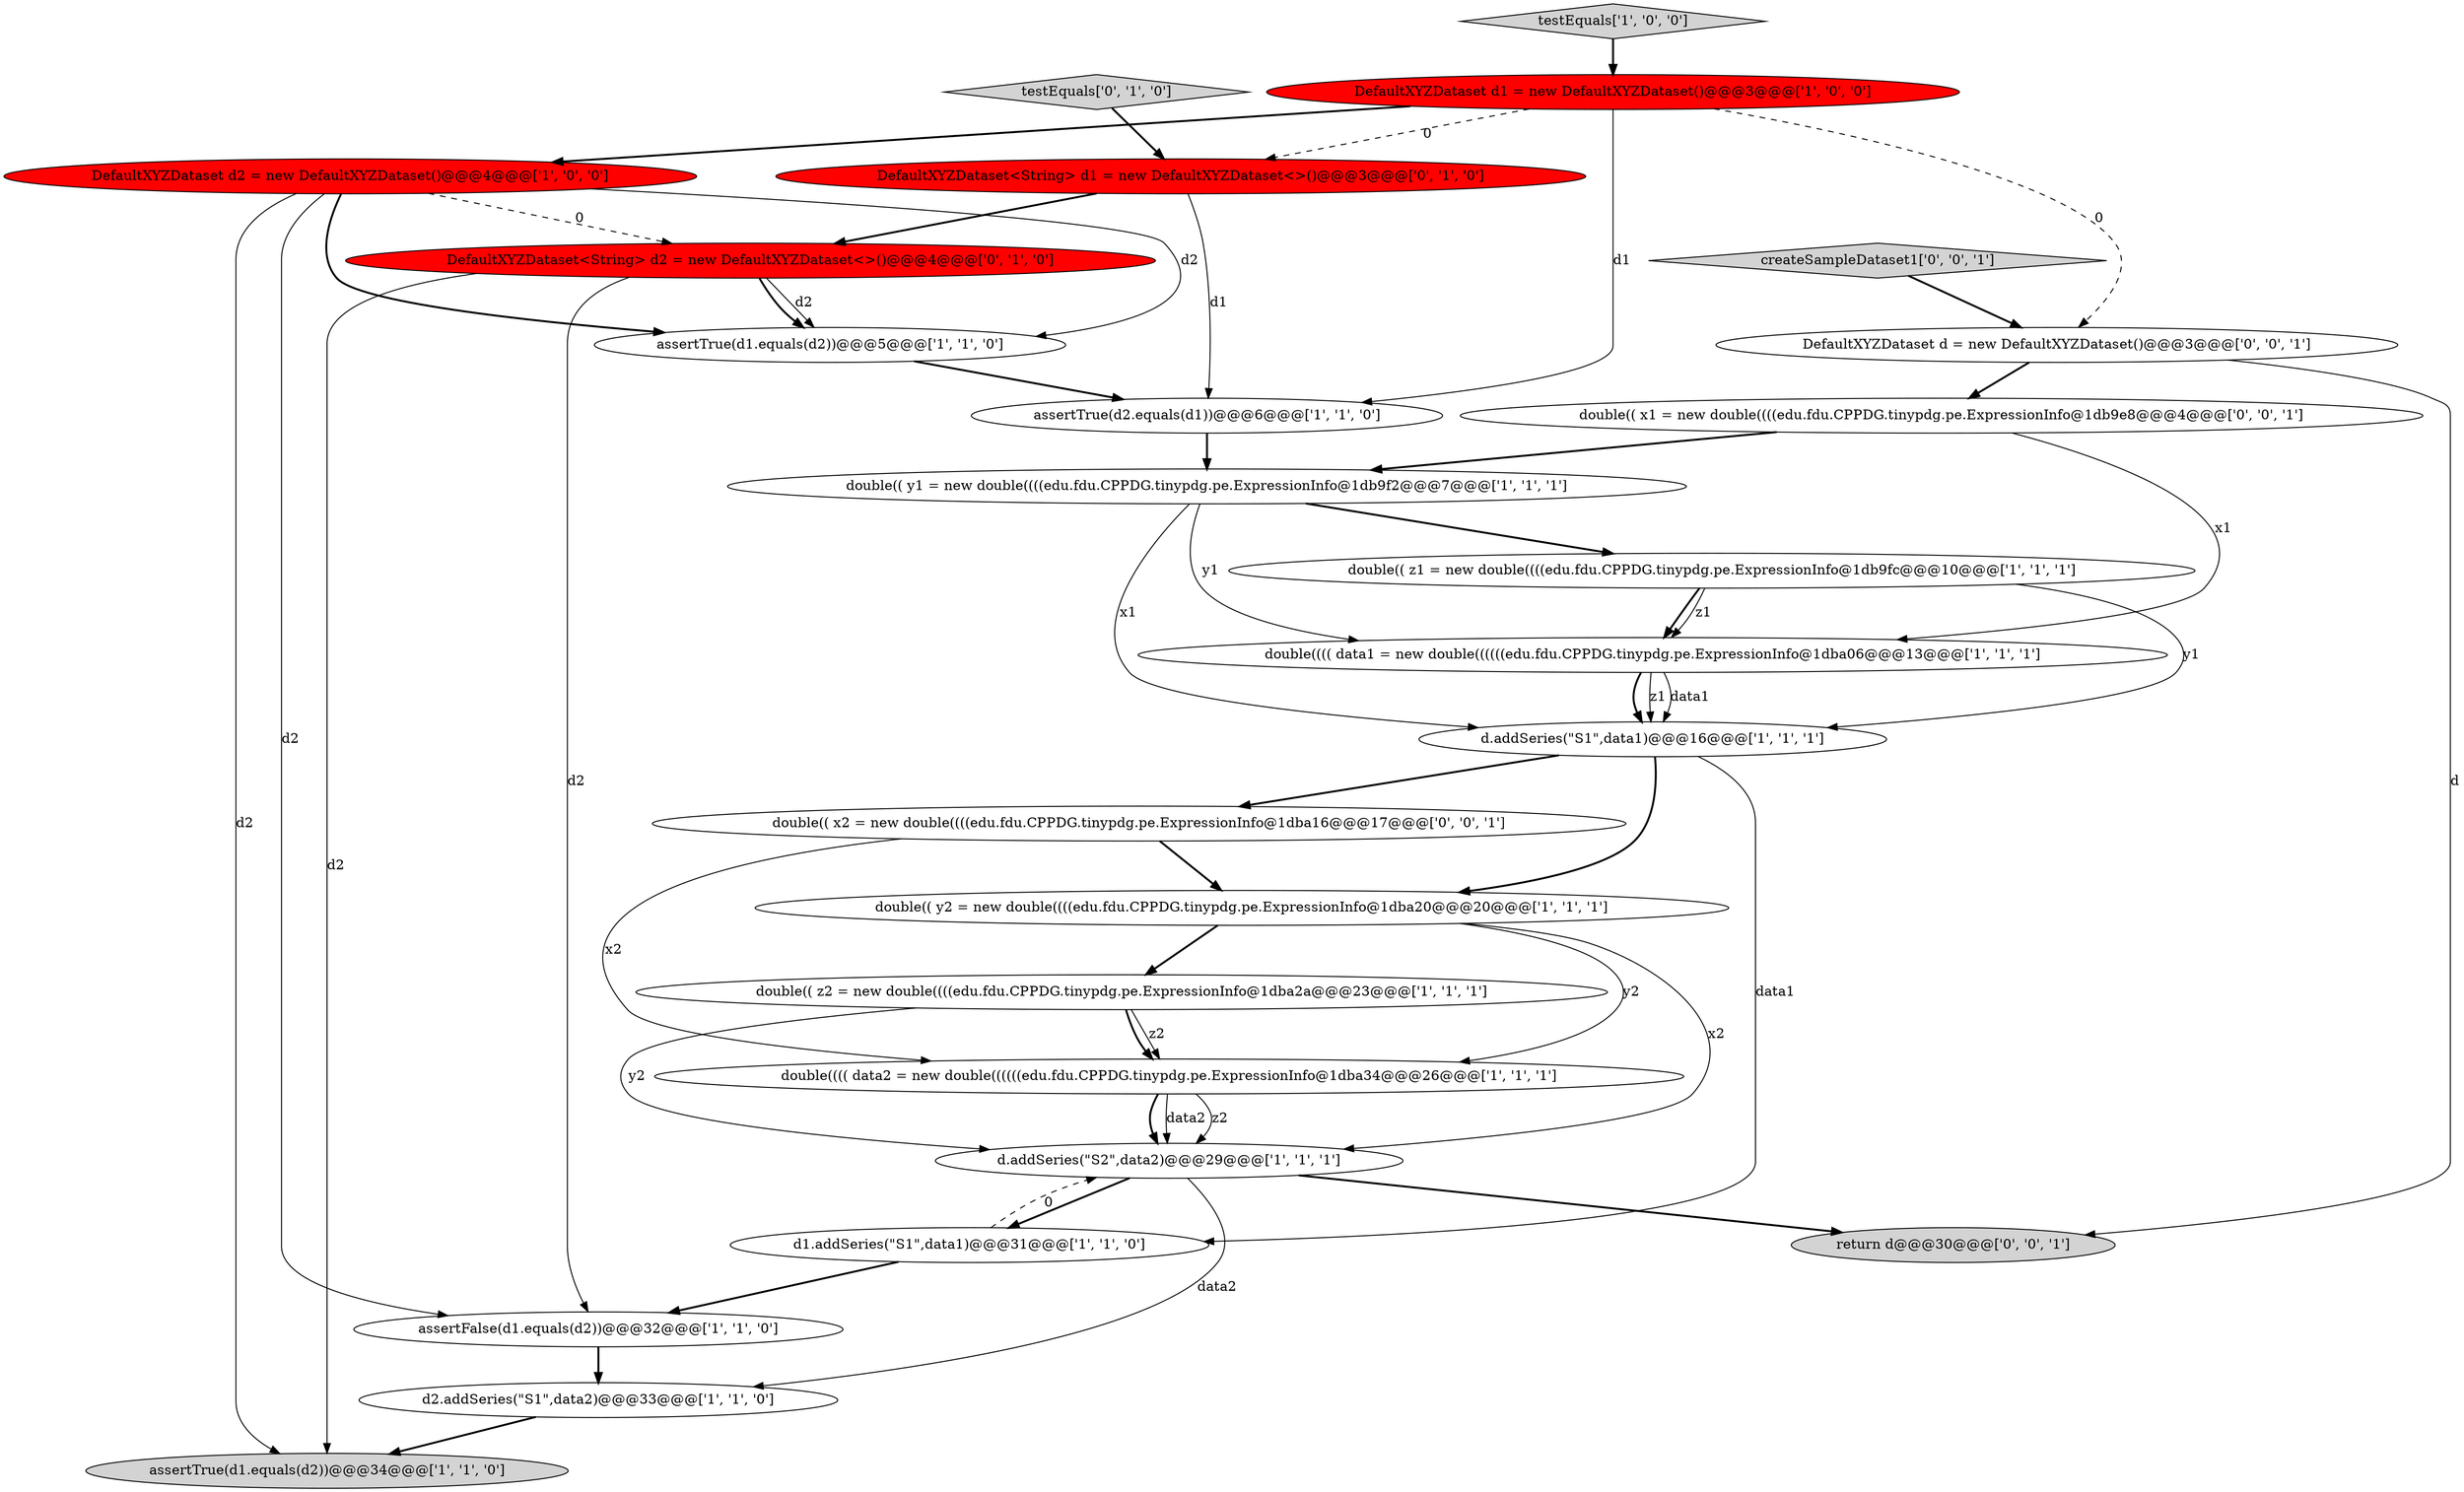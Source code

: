 digraph {
3 [style = filled, label = "double(((( data1 = new double((((((edu.fdu.CPPDG.tinypdg.pe.ExpressionInfo@1dba06@@@13@@@['1', '1', '1']", fillcolor = white, shape = ellipse image = "AAA0AAABBB1BBB"];
6 [style = filled, label = "assertTrue(d2.equals(d1))@@@6@@@['1', '1', '0']", fillcolor = white, shape = ellipse image = "AAA0AAABBB1BBB"];
8 [style = filled, label = "d.addSeries(\"S2\",data2)@@@29@@@['1', '1', '1']", fillcolor = white, shape = ellipse image = "AAA0AAABBB1BBB"];
1 [style = filled, label = "double(( y2 = new double((((edu.fdu.CPPDG.tinypdg.pe.ExpressionInfo@1dba20@@@20@@@['1', '1', '1']", fillcolor = white, shape = ellipse image = "AAA0AAABBB1BBB"];
21 [style = filled, label = "double(( x2 = new double((((edu.fdu.CPPDG.tinypdg.pe.ExpressionInfo@1dba16@@@17@@@['0', '0', '1']", fillcolor = white, shape = ellipse image = "AAA0AAABBB3BBB"];
22 [style = filled, label = "createSampleDataset1['0', '0', '1']", fillcolor = lightgray, shape = diamond image = "AAA0AAABBB3BBB"];
2 [style = filled, label = "testEquals['1', '0', '0']", fillcolor = lightgray, shape = diamond image = "AAA0AAABBB1BBB"];
7 [style = filled, label = "double(( y1 = new double((((edu.fdu.CPPDG.tinypdg.pe.ExpressionInfo@1db9f2@@@7@@@['1', '1', '1']", fillcolor = white, shape = ellipse image = "AAA0AAABBB1BBB"];
9 [style = filled, label = "assertFalse(d1.equals(d2))@@@32@@@['1', '1', '0']", fillcolor = white, shape = ellipse image = "AAA0AAABBB1BBB"];
5 [style = filled, label = "assertTrue(d1.equals(d2))@@@34@@@['1', '1', '0']", fillcolor = lightgray, shape = ellipse image = "AAA0AAABBB1BBB"];
15 [style = filled, label = "d.addSeries(\"S1\",data1)@@@16@@@['1', '1', '1']", fillcolor = white, shape = ellipse image = "AAA0AAABBB1BBB"];
16 [style = filled, label = "DefaultXYZDataset d2 = new DefaultXYZDataset()@@@4@@@['1', '0', '0']", fillcolor = red, shape = ellipse image = "AAA1AAABBB1BBB"];
4 [style = filled, label = "double(( z1 = new double((((edu.fdu.CPPDG.tinypdg.pe.ExpressionInfo@1db9fc@@@10@@@['1', '1', '1']", fillcolor = white, shape = ellipse image = "AAA0AAABBB1BBB"];
18 [style = filled, label = "DefaultXYZDataset<String> d1 = new DefaultXYZDataset<>()@@@3@@@['0', '1', '0']", fillcolor = red, shape = ellipse image = "AAA1AAABBB2BBB"];
20 [style = filled, label = "double(( x1 = new double((((edu.fdu.CPPDG.tinypdg.pe.ExpressionInfo@1db9e8@@@4@@@['0', '0', '1']", fillcolor = white, shape = ellipse image = "AAA0AAABBB3BBB"];
13 [style = filled, label = "double(( z2 = new double((((edu.fdu.CPPDG.tinypdg.pe.ExpressionInfo@1dba2a@@@23@@@['1', '1', '1']", fillcolor = white, shape = ellipse image = "AAA0AAABBB1BBB"];
12 [style = filled, label = "DefaultXYZDataset d1 = new DefaultXYZDataset()@@@3@@@['1', '0', '0']", fillcolor = red, shape = ellipse image = "AAA1AAABBB1BBB"];
23 [style = filled, label = "DefaultXYZDataset d = new DefaultXYZDataset()@@@3@@@['0', '0', '1']", fillcolor = white, shape = ellipse image = "AAA0AAABBB3BBB"];
17 [style = filled, label = "DefaultXYZDataset<String> d2 = new DefaultXYZDataset<>()@@@4@@@['0', '1', '0']", fillcolor = red, shape = ellipse image = "AAA1AAABBB2BBB"];
19 [style = filled, label = "testEquals['0', '1', '0']", fillcolor = lightgray, shape = diamond image = "AAA0AAABBB2BBB"];
10 [style = filled, label = "d2.addSeries(\"S1\",data2)@@@33@@@['1', '1', '0']", fillcolor = white, shape = ellipse image = "AAA0AAABBB1BBB"];
0 [style = filled, label = "double(((( data2 = new double((((((edu.fdu.CPPDG.tinypdg.pe.ExpressionInfo@1dba34@@@26@@@['1', '1', '1']", fillcolor = white, shape = ellipse image = "AAA0AAABBB1BBB"];
24 [style = filled, label = "return d@@@30@@@['0', '0', '1']", fillcolor = lightgray, shape = ellipse image = "AAA0AAABBB3BBB"];
11 [style = filled, label = "assertTrue(d1.equals(d2))@@@5@@@['1', '1', '0']", fillcolor = white, shape = ellipse image = "AAA0AAABBB1BBB"];
14 [style = filled, label = "d1.addSeries(\"S1\",data1)@@@31@@@['1', '1', '0']", fillcolor = white, shape = ellipse image = "AAA0AAABBB1BBB"];
12->6 [style = solid, label="d1"];
4->3 [style = bold, label=""];
4->3 [style = solid, label="z1"];
23->20 [style = bold, label=""];
19->18 [style = bold, label=""];
16->11 [style = bold, label=""];
12->23 [style = dashed, label="0"];
3->15 [style = solid, label="data1"];
21->0 [style = solid, label="x2"];
1->0 [style = solid, label="y2"];
15->21 [style = bold, label=""];
8->10 [style = solid, label="data2"];
17->5 [style = solid, label="d2"];
11->6 [style = bold, label=""];
1->8 [style = solid, label="x2"];
18->17 [style = bold, label=""];
8->14 [style = bold, label=""];
3->15 [style = bold, label=""];
12->16 [style = bold, label=""];
7->4 [style = bold, label=""];
9->10 [style = bold, label=""];
22->23 [style = bold, label=""];
1->13 [style = bold, label=""];
2->12 [style = bold, label=""];
20->3 [style = solid, label="x1"];
17->9 [style = solid, label="d2"];
0->8 [style = solid, label="z2"];
7->3 [style = solid, label="y1"];
13->0 [style = solid, label="z2"];
3->15 [style = solid, label="z1"];
7->15 [style = solid, label="x1"];
18->6 [style = solid, label="d1"];
4->15 [style = solid, label="y1"];
10->5 [style = bold, label=""];
16->11 [style = solid, label="d2"];
15->14 [style = solid, label="data1"];
15->1 [style = bold, label=""];
21->1 [style = bold, label=""];
0->8 [style = bold, label=""];
16->9 [style = solid, label="d2"];
23->24 [style = solid, label="d"];
14->8 [style = dashed, label="0"];
16->5 [style = solid, label="d2"];
12->18 [style = dashed, label="0"];
14->9 [style = bold, label=""];
16->17 [style = dashed, label="0"];
20->7 [style = bold, label=""];
6->7 [style = bold, label=""];
17->11 [style = solid, label="d2"];
13->8 [style = solid, label="y2"];
0->8 [style = solid, label="data2"];
13->0 [style = bold, label=""];
17->11 [style = bold, label=""];
8->24 [style = bold, label=""];
}
